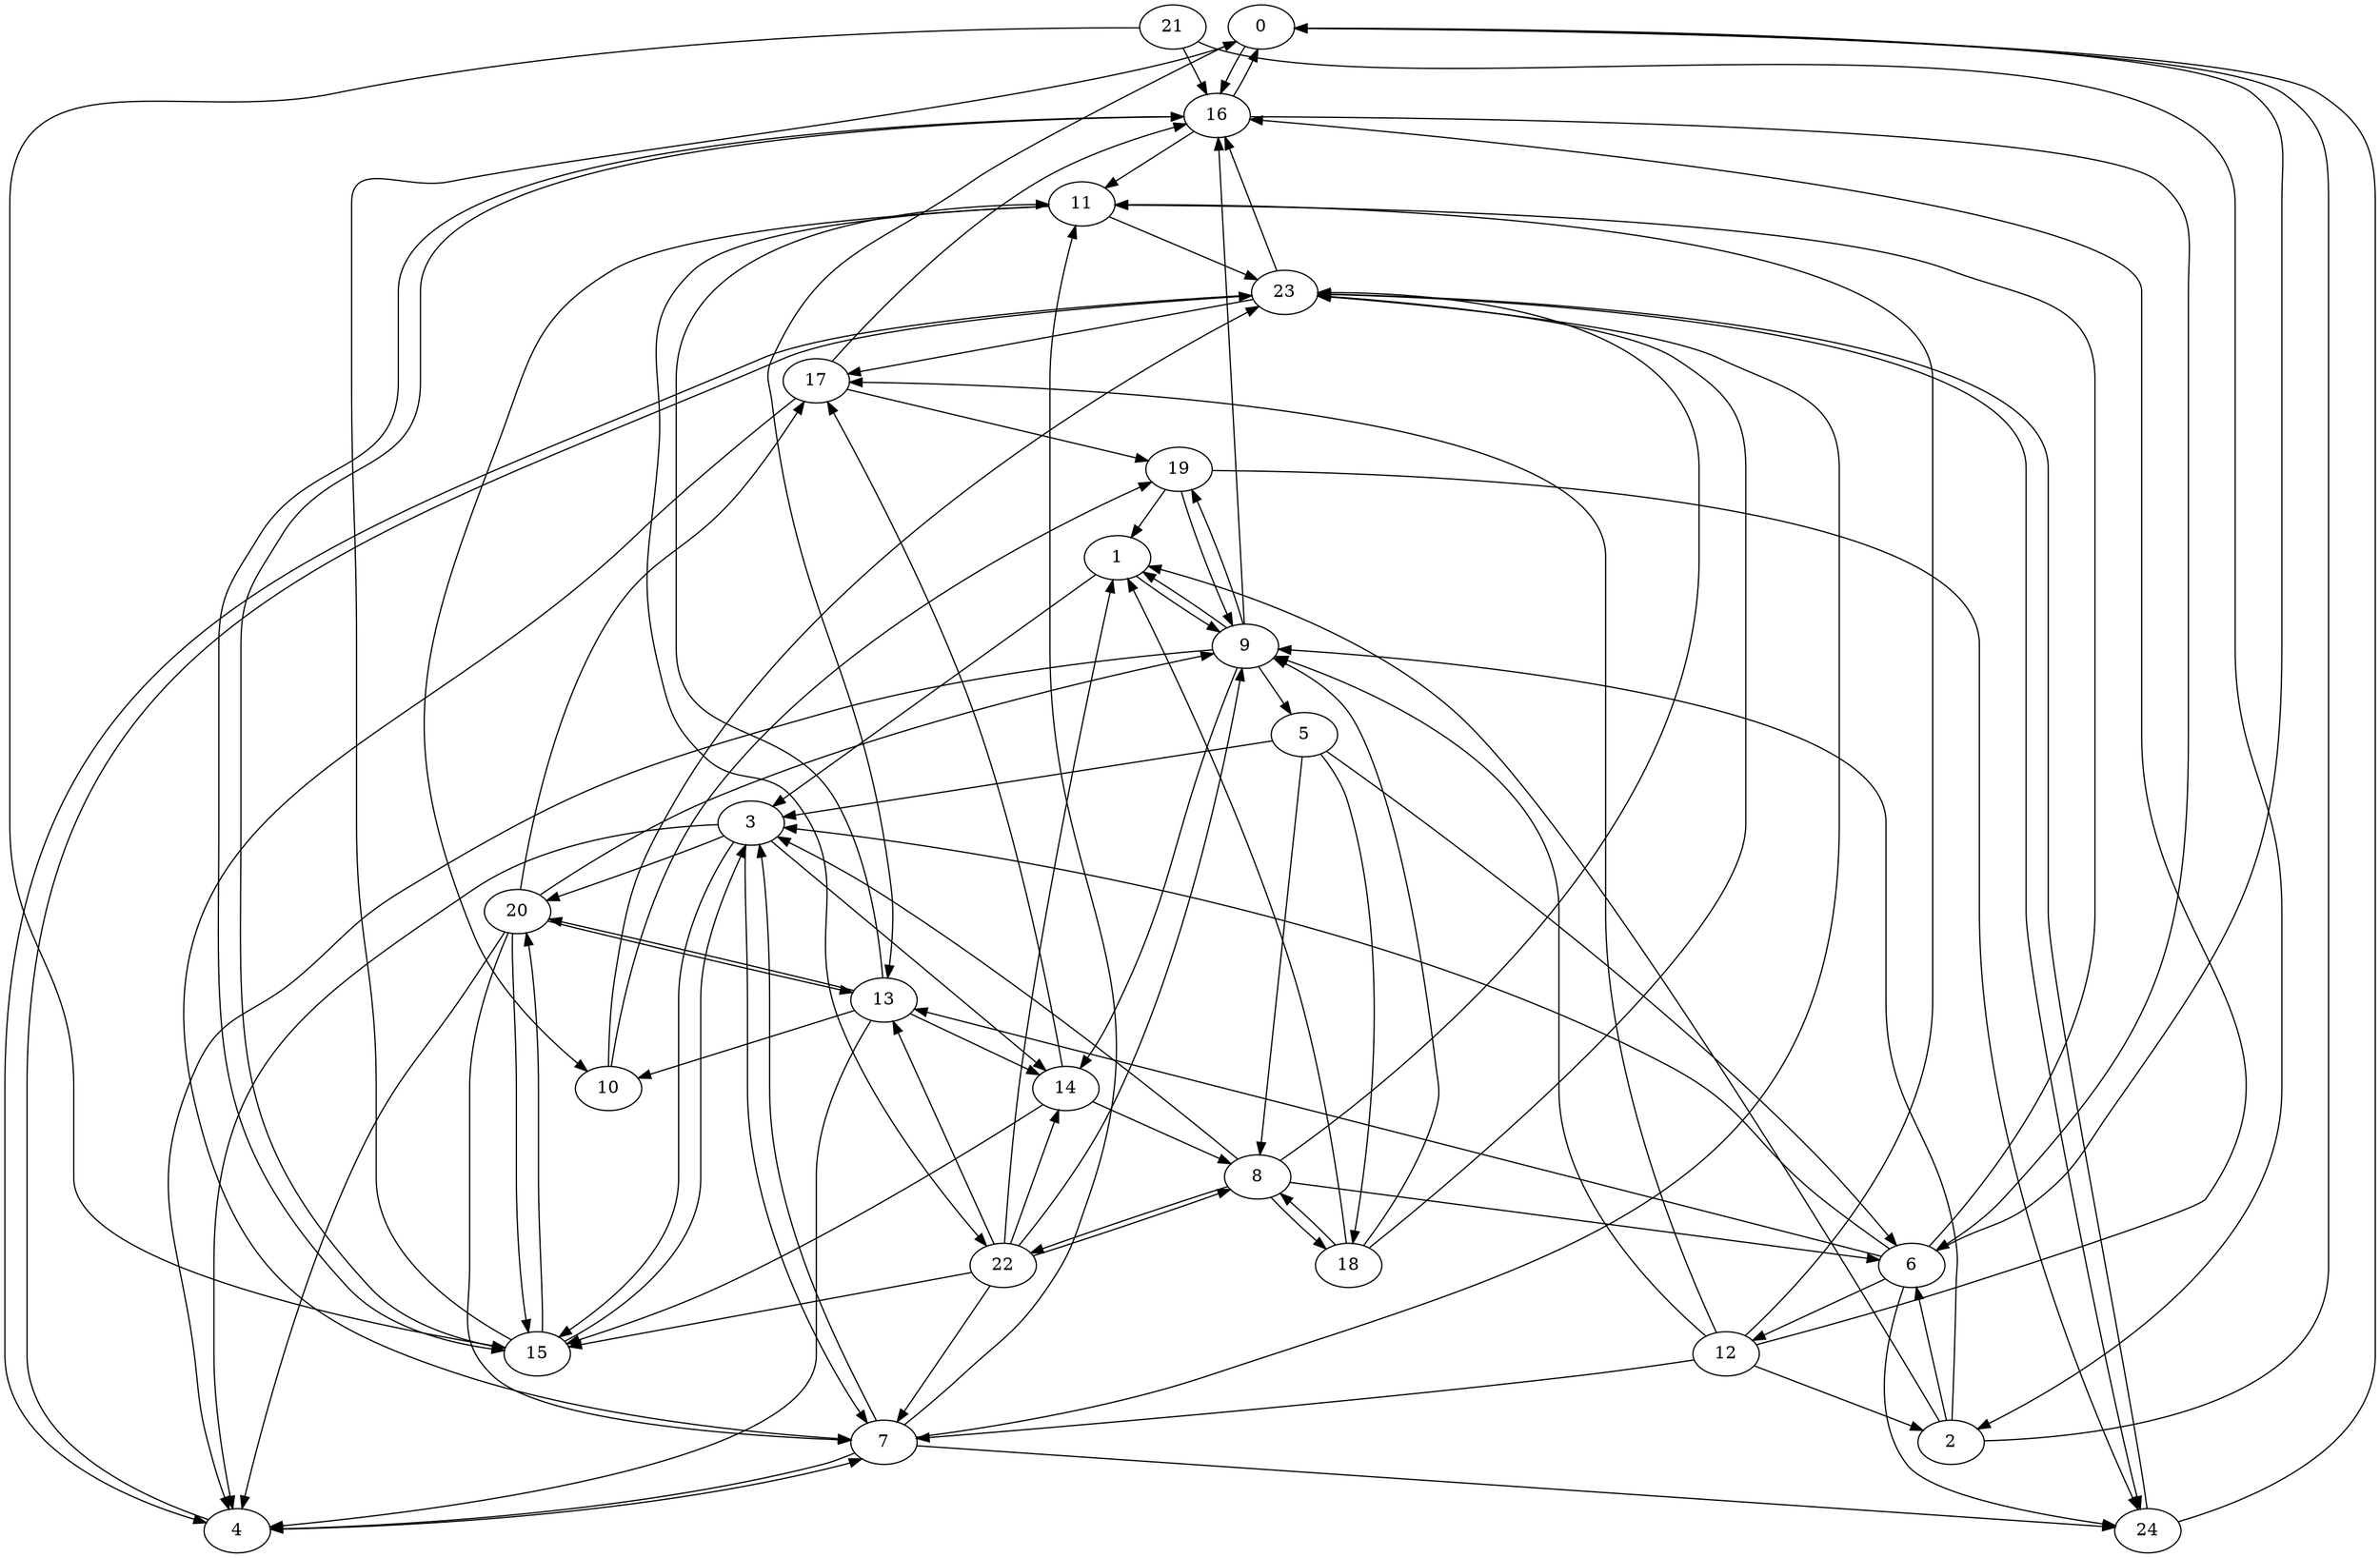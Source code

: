 digraph G {
0 -> 16;
0 -> 13;
1 -> 9;
1 -> 3;
2 -> 9;
2 -> 1;
2 -> 6;
2 -> 0;
3 -> 20;
3 -> 14;
3 -> 15;
3 -> 7;
3 -> 4;
4 -> 7;
4 -> 23;
5 -> 3;
5 -> 8;
5 -> 6;
5 -> 18;
6 -> 0;
6 -> 24;
6 -> 3;
6 -> 13;
6 -> 12;
6 -> 11;
7 -> 4;
7 -> 24;
7 -> 3;
7 -> 23;
7 -> 11;
8 -> 6;
8 -> 3;
8 -> 23;
8 -> 18;
8 -> 22;
9 -> 16;
9 -> 19;
9 -> 14;
9 -> 1;
9 -> 4;
9 -> 5;
10 -> 23;
10 -> 19;
11 -> 10;
11 -> 22;
11 -> 23;
12 -> 7;
12 -> 11;
12 -> 9;
12 -> 2;
12 -> 16;
12 -> 17;
13 -> 10;
13 -> 11;
13 -> 14;
13 -> 4;
13 -> 20;
14 -> 8;
14 -> 17;
14 -> 15;
15 -> 20;
15 -> 0;
15 -> 16;
15 -> 3;
16 -> 11;
16 -> 6;
16 -> 0;
16 -> 15;
17 -> 19;
17 -> 16;
17 -> 7;
18 -> 23;
18 -> 1;
18 -> 9;
18 -> 8;
19 -> 9;
19 -> 1;
19 -> 24;
20 -> 9;
20 -> 4;
20 -> 17;
20 -> 7;
20 -> 15;
20 -> 13;
21 -> 15;
21 -> 16;
21 -> 2;
22 -> 7;
22 -> 9;
22 -> 13;
22 -> 14;
22 -> 15;
22 -> 1;
22 -> 8;
23 -> 4;
23 -> 17;
23 -> 16;
23 -> 24;
24 -> 0;
24 -> 23;
}
